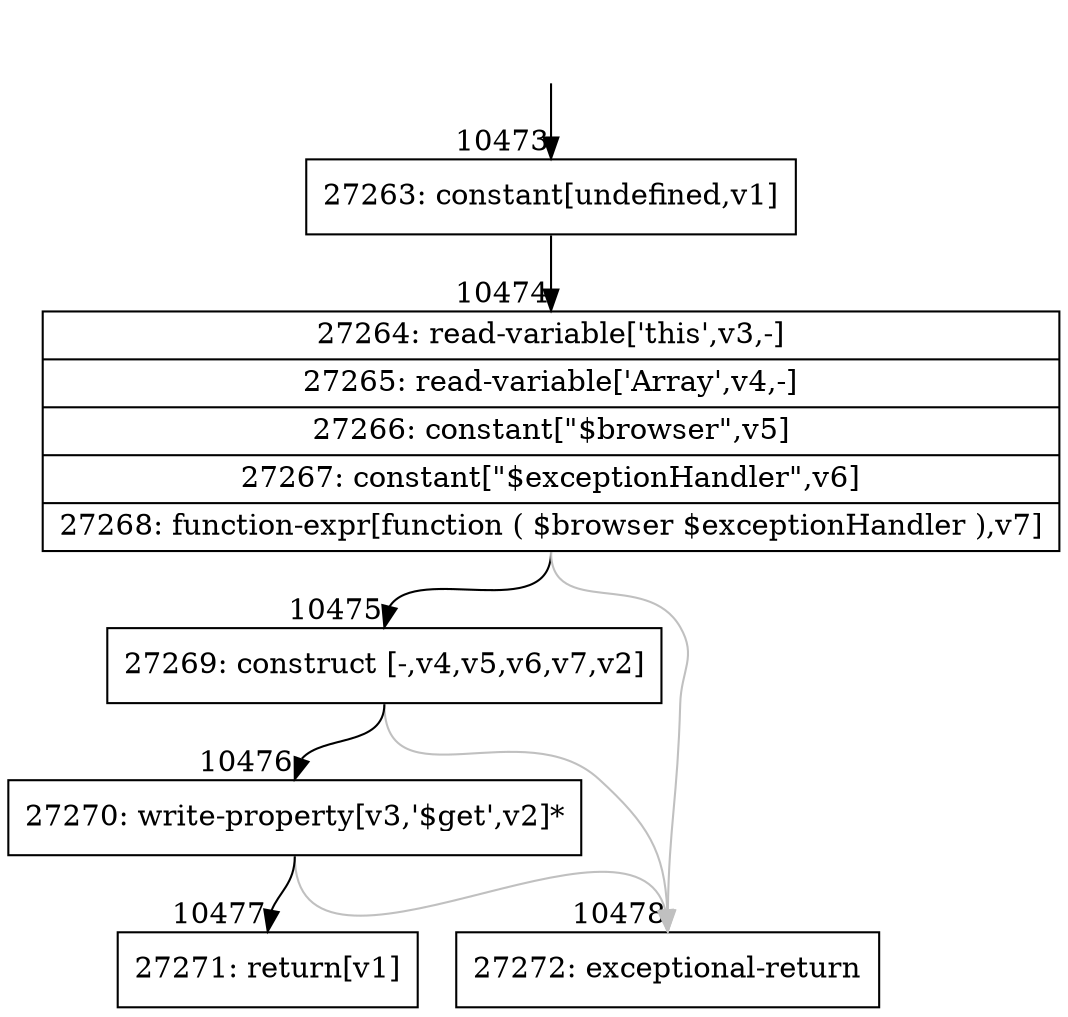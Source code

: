 digraph {
rankdir="TD"
BB_entry794[shape=none,label=""];
BB_entry794 -> BB10473 [tailport=s, headport=n, headlabel="    10473"]
BB10473 [shape=record label="{27263: constant[undefined,v1]}" ] 
BB10473 -> BB10474 [tailport=s, headport=n, headlabel="      10474"]
BB10474 [shape=record label="{27264: read-variable['this',v3,-]|27265: read-variable['Array',v4,-]|27266: constant[\"$browser\",v5]|27267: constant[\"$exceptionHandler\",v6]|27268: function-expr[function ( $browser $exceptionHandler ),v7]}" ] 
BB10474 -> BB10475 [tailport=s, headport=n, headlabel="      10475"]
BB10474 -> BB10478 [tailport=s, headport=n, color=gray, headlabel="      10478"]
BB10475 [shape=record label="{27269: construct [-,v4,v5,v6,v7,v2]}" ] 
BB10475 -> BB10476 [tailport=s, headport=n, headlabel="      10476"]
BB10475 -> BB10478 [tailport=s, headport=n, color=gray]
BB10476 [shape=record label="{27270: write-property[v3,'$get',v2]*}" ] 
BB10476 -> BB10477 [tailport=s, headport=n, headlabel="      10477"]
BB10476 -> BB10478 [tailport=s, headport=n, color=gray]
BB10477 [shape=record label="{27271: return[v1]}" ] 
BB10478 [shape=record label="{27272: exceptional-return}" ] 
//#$~ 14482
}
